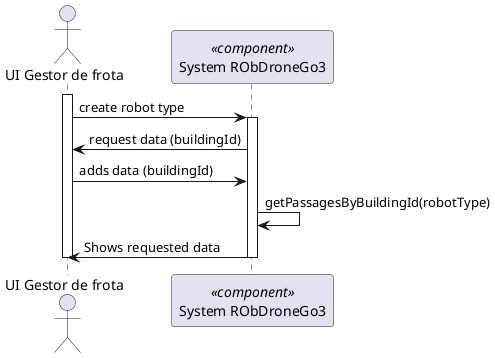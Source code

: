 @startuml
Actor "UI Gestor de frota" as User
participant "System RObDroneGo3" as Controller <<component>>
activate User
User -> Controller: create robot type
activate Controller
User <- Controller: request data (buildingId)

User -> Controller: adds data (buildingId)

Controller -> Controller : getPassagesByBuildingId(robotType)

User <- Controller : Shows requested data
deactivate Controller
deactivate User
@enduml
